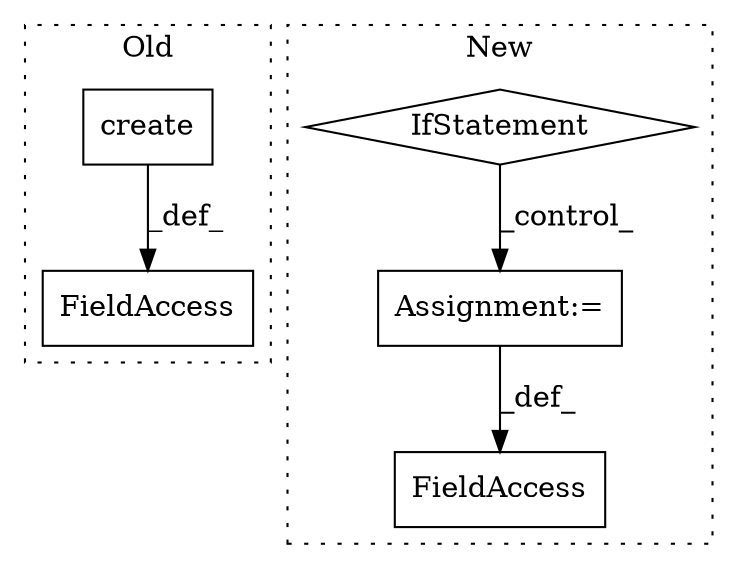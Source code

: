 digraph G {
subgraph cluster0 {
1 [label="create" a="32" s="5857,5907" l="7,1" shape="box"];
3 [label="FieldAccess" a="22" s="6861" l="15" shape="box"];
label = "Old";
style="dotted";
}
subgraph cluster1 {
2 [label="IfStatement" a="25" s="6488,6517" l="4,2" shape="diamond"];
4 [label="Assignment:=" a="7" s="6684" l="1" shape="box"];
5 [label="FieldAccess" a="22" s="6679" l="5" shape="box"];
label = "New";
style="dotted";
}
1 -> 3 [label="_def_"];
2 -> 4 [label="_control_"];
4 -> 5 [label="_def_"];
}
